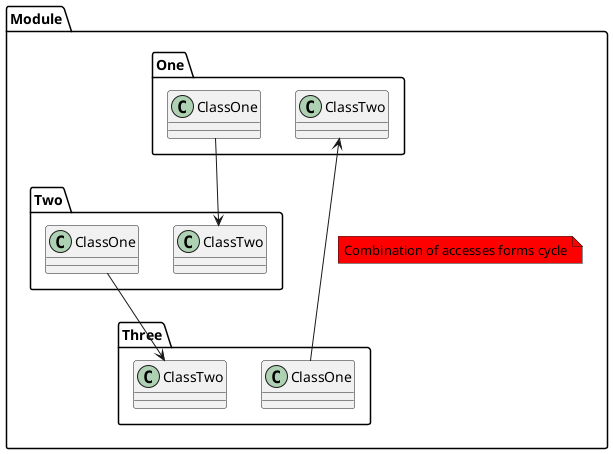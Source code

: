 @startuml
namespace Module.One{
    class ClassOne{
    }
    class ClassTwo{
    }
}
Module.One.ClassOne --> Module.Two.ClassTwo
namespace Module.Two{
    class ClassOne{
    }
    class ClassTwo{
    }
}
Module.Two.ClassOne --> Module.Three.ClassTwo
namespace Module.Three{
    class ClassOne{
    }
    class ClassTwo{
    }
}
Module.Three.ClassOne --> Module.One.ClassTwo
note on link #red 
    Combination of accesses forms cycle
end note
@enduml

